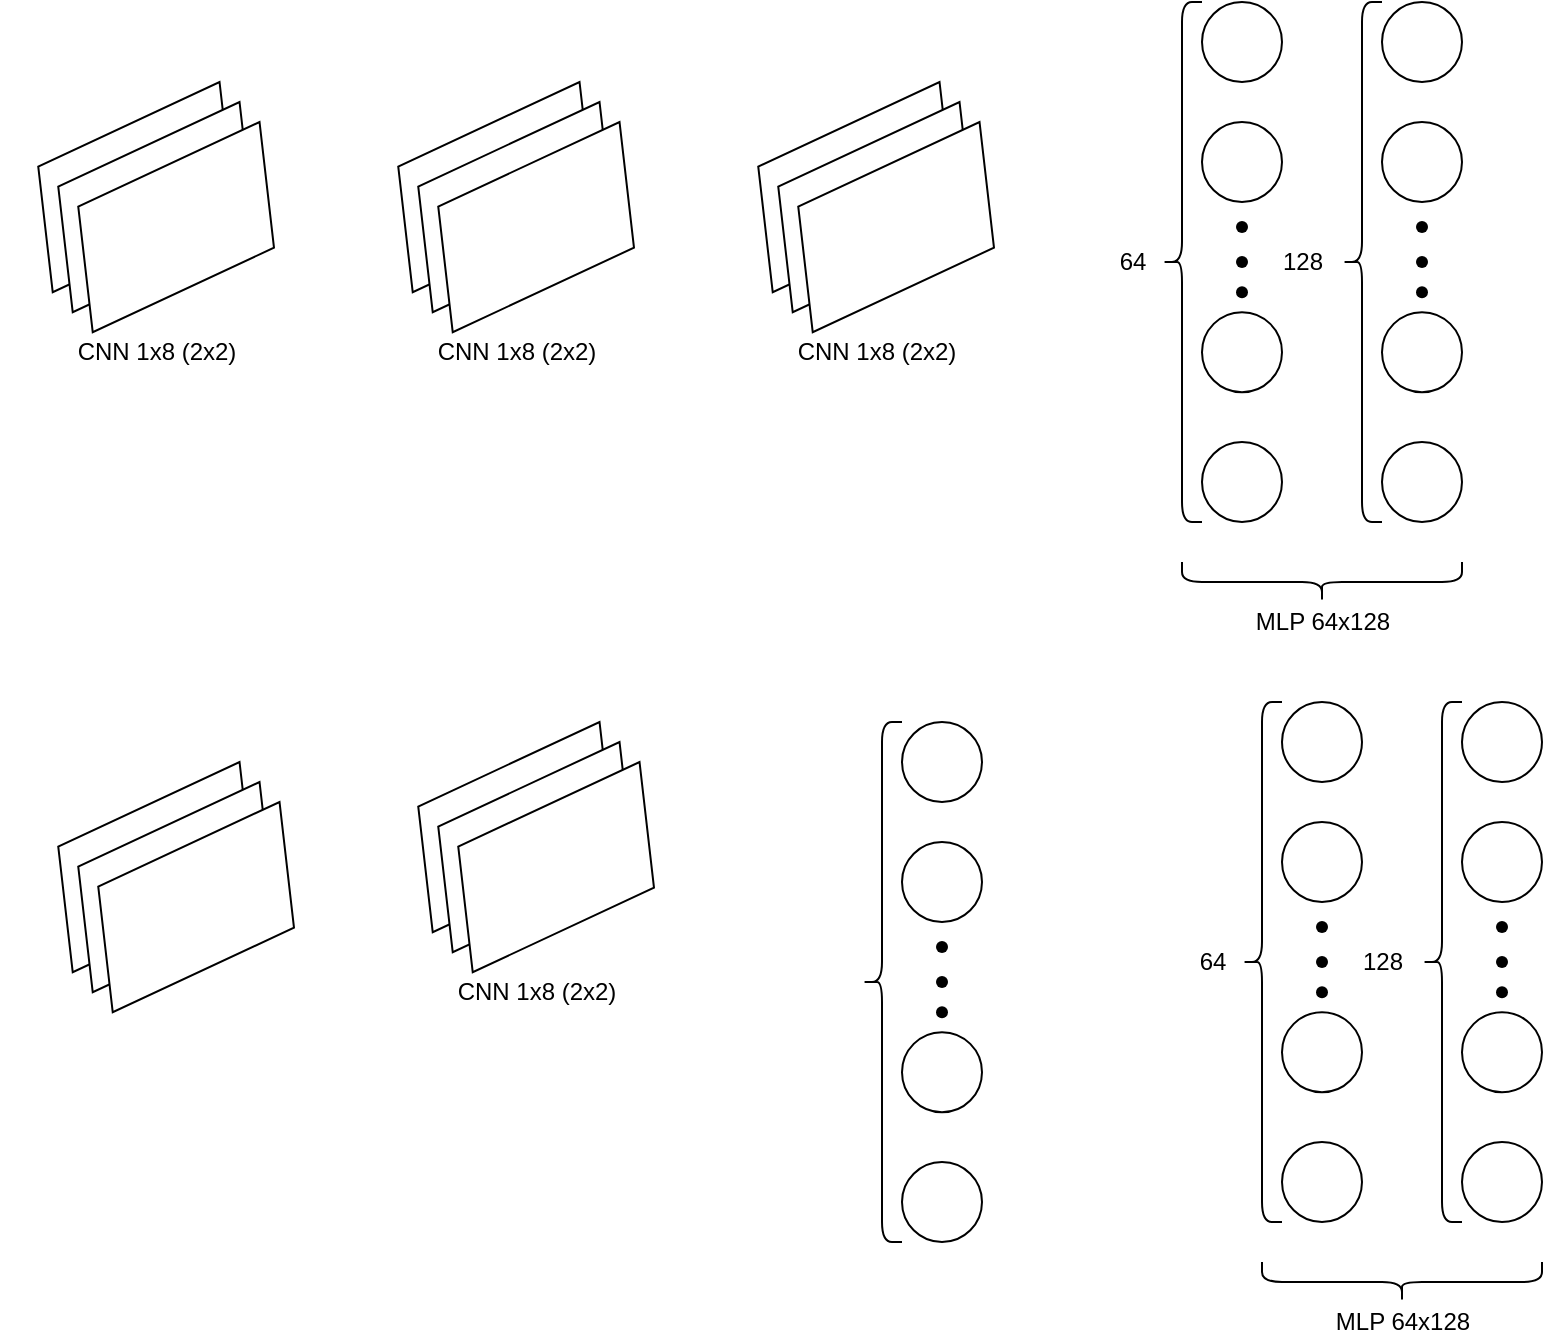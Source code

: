 <mxfile version="21.6.5" type="device">
  <diagram id="406LuOf64R7gfFMVLrTD" name="Страница 1">
    <mxGraphModel dx="1434" dy="820" grid="1" gridSize="10" guides="1" tooltips="1" connect="1" arrows="1" fold="1" page="1" pageScale="1" pageWidth="827" pageHeight="1169" math="0" shadow="0">
      <root>
        <mxCell id="0" />
        <mxCell id="1" parent="0" />
        <mxCell id="ntcRGj3Ns0rJooH1cPdj-4" value="" style="group" parent="1" vertex="1" connectable="0">
          <mxGeometry x="50.003" y="540.004" width="154.114" height="125.093" as="geometry" />
        </mxCell>
        <mxCell id="ntcRGj3Ns0rJooH1cPdj-1" value="" style="shape=parallelogram;perimeter=parallelogramPerimeter;whiteSpace=wrap;html=1;fixedSize=1;rotation=-25;" parent="ntcRGj3Ns0rJooH1cPdj-4" vertex="1">
          <mxGeometry x="7.057" y="22.546" width="120" height="60" as="geometry" />
        </mxCell>
        <mxCell id="ntcRGj3Ns0rJooH1cPdj-2" value="" style="shape=parallelogram;perimeter=parallelogramPerimeter;whiteSpace=wrap;html=1;fixedSize=1;rotation=-25;" parent="ntcRGj3Ns0rJooH1cPdj-4" vertex="1">
          <mxGeometry x="17.057" y="32.546" width="120" height="60" as="geometry" />
        </mxCell>
        <mxCell id="ntcRGj3Ns0rJooH1cPdj-3" value="" style="shape=parallelogram;perimeter=parallelogramPerimeter;whiteSpace=wrap;html=1;fixedSize=1;rotation=-25;" parent="ntcRGj3Ns0rJooH1cPdj-4" vertex="1">
          <mxGeometry x="27.057" y="42.546" width="120" height="60" as="geometry" />
        </mxCell>
        <mxCell id="ntcRGj3Ns0rJooH1cPdj-5" value="" style="group" parent="1" vertex="1" connectable="0">
          <mxGeometry x="40.003" y="200.004" width="154.114" height="125.093" as="geometry" />
        </mxCell>
        <mxCell id="ntcRGj3Ns0rJooH1cPdj-6" value="" style="shape=parallelogram;perimeter=parallelogramPerimeter;whiteSpace=wrap;html=1;fixedSize=1;rotation=-25;" parent="ntcRGj3Ns0rJooH1cPdj-5" vertex="1">
          <mxGeometry x="7.057" y="22.546" width="120" height="60" as="geometry" />
        </mxCell>
        <mxCell id="ntcRGj3Ns0rJooH1cPdj-7" value="" style="shape=parallelogram;perimeter=parallelogramPerimeter;whiteSpace=wrap;html=1;fixedSize=1;rotation=-25;" parent="ntcRGj3Ns0rJooH1cPdj-5" vertex="1">
          <mxGeometry x="17.057" y="32.546" width="120" height="60" as="geometry" />
        </mxCell>
        <mxCell id="ntcRGj3Ns0rJooH1cPdj-8" value="" style="shape=parallelogram;perimeter=parallelogramPerimeter;whiteSpace=wrap;html=1;fixedSize=1;rotation=-25;" parent="ntcRGj3Ns0rJooH1cPdj-5" vertex="1">
          <mxGeometry x="27.057" y="42.546" width="120" height="60" as="geometry" />
        </mxCell>
        <mxCell id="ntcRGj3Ns0rJooH1cPdj-9" value="CNN 1x8 (2x2)" style="text;html=1;align=center;verticalAlign=middle;resizable=0;points=[];autosize=1;strokeColor=none;fillColor=none;" parent="1" vertex="1">
          <mxGeometry x="72.06" y="325.1" width="90" height="20" as="geometry" />
        </mxCell>
        <mxCell id="ntcRGj3Ns0rJooH1cPdj-10" value="" style="group" parent="1" vertex="1" connectable="0">
          <mxGeometry x="230.003" y="520.004" width="154.114" height="125.093" as="geometry" />
        </mxCell>
        <mxCell id="ntcRGj3Ns0rJooH1cPdj-11" value="" style="shape=parallelogram;perimeter=parallelogramPerimeter;whiteSpace=wrap;html=1;fixedSize=1;rotation=-25;" parent="ntcRGj3Ns0rJooH1cPdj-10" vertex="1">
          <mxGeometry x="7.057" y="22.546" width="120" height="60" as="geometry" />
        </mxCell>
        <mxCell id="ntcRGj3Ns0rJooH1cPdj-12" value="" style="shape=parallelogram;perimeter=parallelogramPerimeter;whiteSpace=wrap;html=1;fixedSize=1;rotation=-25;" parent="ntcRGj3Ns0rJooH1cPdj-10" vertex="1">
          <mxGeometry x="17.057" y="32.546" width="120" height="60" as="geometry" />
        </mxCell>
        <mxCell id="ntcRGj3Ns0rJooH1cPdj-13" value="" style="shape=parallelogram;perimeter=parallelogramPerimeter;whiteSpace=wrap;html=1;fixedSize=1;rotation=-25;" parent="ntcRGj3Ns0rJooH1cPdj-10" vertex="1">
          <mxGeometry x="27.057" y="42.546" width="120" height="60" as="geometry" />
        </mxCell>
        <mxCell id="ntcRGj3Ns0rJooH1cPdj-14" value="CNN 1x8 (2x2)" style="text;html=1;align=center;verticalAlign=middle;resizable=0;points=[];autosize=1;strokeColor=none;fillColor=none;" parent="1" vertex="1">
          <mxGeometry x="262.06" y="645.1" width="90" height="20" as="geometry" />
        </mxCell>
        <mxCell id="ntcRGj3Ns0rJooH1cPdj-15" value="" style="group" parent="1" vertex="1" connectable="0">
          <mxGeometry x="220.003" y="200.004" width="154.114" height="125.093" as="geometry" />
        </mxCell>
        <mxCell id="ntcRGj3Ns0rJooH1cPdj-16" value="" style="shape=parallelogram;perimeter=parallelogramPerimeter;whiteSpace=wrap;html=1;fixedSize=1;rotation=-25;" parent="ntcRGj3Ns0rJooH1cPdj-15" vertex="1">
          <mxGeometry x="7.057" y="22.546" width="120" height="60" as="geometry" />
        </mxCell>
        <mxCell id="ntcRGj3Ns0rJooH1cPdj-17" value="" style="shape=parallelogram;perimeter=parallelogramPerimeter;whiteSpace=wrap;html=1;fixedSize=1;rotation=-25;" parent="ntcRGj3Ns0rJooH1cPdj-15" vertex="1">
          <mxGeometry x="17.057" y="32.546" width="120" height="60" as="geometry" />
        </mxCell>
        <mxCell id="ntcRGj3Ns0rJooH1cPdj-18" value="" style="shape=parallelogram;perimeter=parallelogramPerimeter;whiteSpace=wrap;html=1;fixedSize=1;rotation=-25;" parent="ntcRGj3Ns0rJooH1cPdj-15" vertex="1">
          <mxGeometry x="27.057" y="42.546" width="120" height="60" as="geometry" />
        </mxCell>
        <mxCell id="ntcRGj3Ns0rJooH1cPdj-19" value="CNN 1x8 (2x2)" style="text;html=1;align=center;verticalAlign=middle;resizable=0;points=[];autosize=1;strokeColor=none;fillColor=none;" parent="1" vertex="1">
          <mxGeometry x="252.06" y="325.1" width="90" height="20" as="geometry" />
        </mxCell>
        <mxCell id="ntcRGj3Ns0rJooH1cPdj-29" value="" style="group" parent="1" vertex="1" connectable="0">
          <mxGeometry x="400.003" y="200.004" width="154.114" height="125.093" as="geometry" />
        </mxCell>
        <mxCell id="ntcRGj3Ns0rJooH1cPdj-30" value="" style="shape=parallelogram;perimeter=parallelogramPerimeter;whiteSpace=wrap;html=1;fixedSize=1;rotation=-25;" parent="ntcRGj3Ns0rJooH1cPdj-29" vertex="1">
          <mxGeometry x="7.057" y="22.546" width="120" height="60" as="geometry" />
        </mxCell>
        <mxCell id="ntcRGj3Ns0rJooH1cPdj-31" value="" style="shape=parallelogram;perimeter=parallelogramPerimeter;whiteSpace=wrap;html=1;fixedSize=1;rotation=-25;" parent="ntcRGj3Ns0rJooH1cPdj-29" vertex="1">
          <mxGeometry x="17.057" y="32.546" width="120" height="60" as="geometry" />
        </mxCell>
        <mxCell id="ntcRGj3Ns0rJooH1cPdj-32" value="" style="shape=parallelogram;perimeter=parallelogramPerimeter;whiteSpace=wrap;html=1;fixedSize=1;rotation=-25;" parent="ntcRGj3Ns0rJooH1cPdj-29" vertex="1">
          <mxGeometry x="27.057" y="42.546" width="120" height="60" as="geometry" />
        </mxCell>
        <mxCell id="ntcRGj3Ns0rJooH1cPdj-33" value="CNN 1x8 (2x2)" style="text;html=1;align=center;verticalAlign=middle;resizable=0;points=[];autosize=1;strokeColor=none;fillColor=none;" parent="1" vertex="1">
          <mxGeometry x="432.06" y="325.1" width="90" height="20" as="geometry" />
        </mxCell>
        <mxCell id="ntcRGj3Ns0rJooH1cPdj-53" value="" style="group" parent="1" vertex="1" connectable="0">
          <mxGeometry x="470" y="520" width="60" height="260" as="geometry" />
        </mxCell>
        <mxCell id="ntcRGj3Ns0rJooH1cPdj-54" value="" style="ellipse;whiteSpace=wrap;html=1;aspect=fixed;" parent="ntcRGj3Ns0rJooH1cPdj-53" vertex="1">
          <mxGeometry x="20" width="40" height="40" as="geometry" />
        </mxCell>
        <mxCell id="ntcRGj3Ns0rJooH1cPdj-55" value="" style="ellipse;whiteSpace=wrap;html=1;aspect=fixed;" parent="ntcRGj3Ns0rJooH1cPdj-53" vertex="1">
          <mxGeometry x="20" y="60" width="40" height="40" as="geometry" />
        </mxCell>
        <mxCell id="ntcRGj3Ns0rJooH1cPdj-56" value="" style="ellipse;whiteSpace=wrap;html=1;aspect=fixed;" parent="ntcRGj3Ns0rJooH1cPdj-53" vertex="1">
          <mxGeometry x="20" y="155.1" width="40" height="40" as="geometry" />
        </mxCell>
        <mxCell id="ntcRGj3Ns0rJooH1cPdj-57" value="" style="ellipse;whiteSpace=wrap;html=1;aspect=fixed;" parent="ntcRGj3Ns0rJooH1cPdj-53" vertex="1">
          <mxGeometry x="20" y="220" width="40" height="40" as="geometry" />
        </mxCell>
        <mxCell id="ntcRGj3Ns0rJooH1cPdj-58" value="" style="shape=waypoint;sketch=0;fillStyle=solid;size=6;pointerEvents=1;points=[];fillColor=none;resizable=0;rotatable=0;perimeter=centerPerimeter;snapToPoint=1;" parent="ntcRGj3Ns0rJooH1cPdj-53" vertex="1">
          <mxGeometry x="20" y="92.55" width="40" height="40" as="geometry" />
        </mxCell>
        <mxCell id="ntcRGj3Ns0rJooH1cPdj-59" value="" style="shape=waypoint;sketch=0;fillStyle=solid;size=6;pointerEvents=1;points=[];fillColor=none;resizable=0;rotatable=0;perimeter=centerPerimeter;snapToPoint=1;" parent="ntcRGj3Ns0rJooH1cPdj-53" vertex="1">
          <mxGeometry x="20" y="110" width="40" height="40" as="geometry" />
        </mxCell>
        <mxCell id="ntcRGj3Ns0rJooH1cPdj-60" value="" style="shape=waypoint;sketch=0;fillStyle=solid;size=6;pointerEvents=1;points=[];fillColor=none;resizable=0;rotatable=0;perimeter=centerPerimeter;snapToPoint=1;" parent="ntcRGj3Ns0rJooH1cPdj-53" vertex="1">
          <mxGeometry x="20" y="125.1" width="40" height="40" as="geometry" />
        </mxCell>
        <mxCell id="ntcRGj3Ns0rJooH1cPdj-61" value="" style="shape=curlyBracket;whiteSpace=wrap;html=1;rounded=1;" parent="ntcRGj3Ns0rJooH1cPdj-53" vertex="1">
          <mxGeometry width="20" height="260" as="geometry" />
        </mxCell>
        <mxCell id="ntcRGj3Ns0rJooH1cPdj-76" value="" style="group" parent="1" vertex="1" connectable="0">
          <mxGeometry x="630" y="510" width="180" height="320" as="geometry" />
        </mxCell>
        <mxCell id="ntcRGj3Ns0rJooH1cPdj-52" value="" style="group" parent="ntcRGj3Ns0rJooH1cPdj-76" vertex="1" connectable="0">
          <mxGeometry x="30" width="60" height="260" as="geometry" />
        </mxCell>
        <mxCell id="ntcRGj3Ns0rJooH1cPdj-34" value="" style="ellipse;whiteSpace=wrap;html=1;aspect=fixed;" parent="ntcRGj3Ns0rJooH1cPdj-52" vertex="1">
          <mxGeometry x="20" width="40" height="40" as="geometry" />
        </mxCell>
        <mxCell id="ntcRGj3Ns0rJooH1cPdj-35" value="" style="ellipse;whiteSpace=wrap;html=1;aspect=fixed;" parent="ntcRGj3Ns0rJooH1cPdj-52" vertex="1">
          <mxGeometry x="20" y="60" width="40" height="40" as="geometry" />
        </mxCell>
        <mxCell id="ntcRGj3Ns0rJooH1cPdj-37" value="" style="ellipse;whiteSpace=wrap;html=1;aspect=fixed;" parent="ntcRGj3Ns0rJooH1cPdj-52" vertex="1">
          <mxGeometry x="20" y="155.1" width="40" height="40" as="geometry" />
        </mxCell>
        <mxCell id="ntcRGj3Ns0rJooH1cPdj-38" value="" style="ellipse;whiteSpace=wrap;html=1;aspect=fixed;" parent="ntcRGj3Ns0rJooH1cPdj-52" vertex="1">
          <mxGeometry x="20" y="220" width="40" height="40" as="geometry" />
        </mxCell>
        <mxCell id="ntcRGj3Ns0rJooH1cPdj-39" value="" style="shape=waypoint;sketch=0;fillStyle=solid;size=6;pointerEvents=1;points=[];fillColor=none;resizable=0;rotatable=0;perimeter=centerPerimeter;snapToPoint=1;" parent="ntcRGj3Ns0rJooH1cPdj-52" vertex="1">
          <mxGeometry x="20" y="92.55" width="40" height="40" as="geometry" />
        </mxCell>
        <mxCell id="ntcRGj3Ns0rJooH1cPdj-40" value="" style="shape=waypoint;sketch=0;fillStyle=solid;size=6;pointerEvents=1;points=[];fillColor=none;resizable=0;rotatable=0;perimeter=centerPerimeter;snapToPoint=1;" parent="ntcRGj3Ns0rJooH1cPdj-52" vertex="1">
          <mxGeometry x="20" y="110" width="40" height="40" as="geometry" />
        </mxCell>
        <mxCell id="ntcRGj3Ns0rJooH1cPdj-41" value="" style="shape=waypoint;sketch=0;fillStyle=solid;size=6;pointerEvents=1;points=[];fillColor=none;resizable=0;rotatable=0;perimeter=centerPerimeter;snapToPoint=1;" parent="ntcRGj3Ns0rJooH1cPdj-52" vertex="1">
          <mxGeometry x="20" y="125.1" width="40" height="40" as="geometry" />
        </mxCell>
        <mxCell id="ntcRGj3Ns0rJooH1cPdj-43" value="" style="shape=curlyBracket;whiteSpace=wrap;html=1;rounded=1;" parent="ntcRGj3Ns0rJooH1cPdj-52" vertex="1">
          <mxGeometry width="20" height="260" as="geometry" />
        </mxCell>
        <mxCell id="ntcRGj3Ns0rJooH1cPdj-62" value="" style="group" parent="ntcRGj3Ns0rJooH1cPdj-76" vertex="1" connectable="0">
          <mxGeometry x="120" width="60" height="260" as="geometry" />
        </mxCell>
        <mxCell id="ntcRGj3Ns0rJooH1cPdj-63" value="" style="ellipse;whiteSpace=wrap;html=1;aspect=fixed;" parent="ntcRGj3Ns0rJooH1cPdj-62" vertex="1">
          <mxGeometry x="20" width="40" height="40" as="geometry" />
        </mxCell>
        <mxCell id="ntcRGj3Ns0rJooH1cPdj-64" value="" style="ellipse;whiteSpace=wrap;html=1;aspect=fixed;" parent="ntcRGj3Ns0rJooH1cPdj-62" vertex="1">
          <mxGeometry x="20" y="60" width="40" height="40" as="geometry" />
        </mxCell>
        <mxCell id="ntcRGj3Ns0rJooH1cPdj-65" value="" style="ellipse;whiteSpace=wrap;html=1;aspect=fixed;" parent="ntcRGj3Ns0rJooH1cPdj-62" vertex="1">
          <mxGeometry x="20" y="155.1" width="40" height="40" as="geometry" />
        </mxCell>
        <mxCell id="ntcRGj3Ns0rJooH1cPdj-66" value="" style="ellipse;whiteSpace=wrap;html=1;aspect=fixed;" parent="ntcRGj3Ns0rJooH1cPdj-62" vertex="1">
          <mxGeometry x="20" y="220" width="40" height="40" as="geometry" />
        </mxCell>
        <mxCell id="ntcRGj3Ns0rJooH1cPdj-67" value="" style="shape=waypoint;sketch=0;fillStyle=solid;size=6;pointerEvents=1;points=[];fillColor=none;resizable=0;rotatable=0;perimeter=centerPerimeter;snapToPoint=1;" parent="ntcRGj3Ns0rJooH1cPdj-62" vertex="1">
          <mxGeometry x="20" y="92.55" width="40" height="40" as="geometry" />
        </mxCell>
        <mxCell id="ntcRGj3Ns0rJooH1cPdj-68" value="" style="shape=waypoint;sketch=0;fillStyle=solid;size=6;pointerEvents=1;points=[];fillColor=none;resizable=0;rotatable=0;perimeter=centerPerimeter;snapToPoint=1;" parent="ntcRGj3Ns0rJooH1cPdj-62" vertex="1">
          <mxGeometry x="20" y="110" width="40" height="40" as="geometry" />
        </mxCell>
        <mxCell id="ntcRGj3Ns0rJooH1cPdj-69" value="" style="shape=waypoint;sketch=0;fillStyle=solid;size=6;pointerEvents=1;points=[];fillColor=none;resizable=0;rotatable=0;perimeter=centerPerimeter;snapToPoint=1;" parent="ntcRGj3Ns0rJooH1cPdj-62" vertex="1">
          <mxGeometry x="20" y="125.1" width="40" height="40" as="geometry" />
        </mxCell>
        <mxCell id="ntcRGj3Ns0rJooH1cPdj-70" value="" style="shape=curlyBracket;whiteSpace=wrap;html=1;rounded=1;" parent="ntcRGj3Ns0rJooH1cPdj-62" vertex="1">
          <mxGeometry width="20" height="260" as="geometry" />
        </mxCell>
        <mxCell id="ntcRGj3Ns0rJooH1cPdj-71" value="64" style="text;html=1;align=center;verticalAlign=middle;resizable=0;points=[];autosize=1;strokeColor=none;fillColor=none;" parent="ntcRGj3Ns0rJooH1cPdj-76" vertex="1">
          <mxGeometry y="120" width="30" height="20" as="geometry" />
        </mxCell>
        <mxCell id="ntcRGj3Ns0rJooH1cPdj-72" value="128" style="text;html=1;align=center;verticalAlign=middle;resizable=0;points=[];autosize=1;strokeColor=none;fillColor=none;" parent="ntcRGj3Ns0rJooH1cPdj-76" vertex="1">
          <mxGeometry x="80" y="120" width="40" height="20" as="geometry" />
        </mxCell>
        <mxCell id="ntcRGj3Ns0rJooH1cPdj-73" value="" style="shape=curlyBracket;whiteSpace=wrap;html=1;rounded=1;direction=north;" parent="ntcRGj3Ns0rJooH1cPdj-76" vertex="1">
          <mxGeometry x="40" y="280" width="140" height="20" as="geometry" />
        </mxCell>
        <mxCell id="ntcRGj3Ns0rJooH1cPdj-74" value="MLP 64x128" style="text;html=1;align=center;verticalAlign=middle;resizable=0;points=[];autosize=1;strokeColor=none;fillColor=none;" parent="ntcRGj3Ns0rJooH1cPdj-76" vertex="1">
          <mxGeometry x="70" y="300" width="80" height="20" as="geometry" />
        </mxCell>
        <mxCell id="ntcRGj3Ns0rJooH1cPdj-77" value="" style="group" parent="1" vertex="1" connectable="0">
          <mxGeometry x="590" y="160" width="180" height="320" as="geometry" />
        </mxCell>
        <mxCell id="ntcRGj3Ns0rJooH1cPdj-78" value="" style="group" parent="ntcRGj3Ns0rJooH1cPdj-77" vertex="1" connectable="0">
          <mxGeometry x="30" width="60" height="260" as="geometry" />
        </mxCell>
        <mxCell id="ntcRGj3Ns0rJooH1cPdj-79" value="" style="ellipse;whiteSpace=wrap;html=1;aspect=fixed;" parent="ntcRGj3Ns0rJooH1cPdj-78" vertex="1">
          <mxGeometry x="20" width="40" height="40" as="geometry" />
        </mxCell>
        <mxCell id="ntcRGj3Ns0rJooH1cPdj-80" value="" style="ellipse;whiteSpace=wrap;html=1;aspect=fixed;" parent="ntcRGj3Ns0rJooH1cPdj-78" vertex="1">
          <mxGeometry x="20" y="60" width="40" height="40" as="geometry" />
        </mxCell>
        <mxCell id="ntcRGj3Ns0rJooH1cPdj-81" value="" style="ellipse;whiteSpace=wrap;html=1;aspect=fixed;" parent="ntcRGj3Ns0rJooH1cPdj-78" vertex="1">
          <mxGeometry x="20" y="155.1" width="40" height="40" as="geometry" />
        </mxCell>
        <mxCell id="ntcRGj3Ns0rJooH1cPdj-82" value="" style="ellipse;whiteSpace=wrap;html=1;aspect=fixed;" parent="ntcRGj3Ns0rJooH1cPdj-78" vertex="1">
          <mxGeometry x="20" y="220" width="40" height="40" as="geometry" />
        </mxCell>
        <mxCell id="ntcRGj3Ns0rJooH1cPdj-83" value="" style="shape=waypoint;sketch=0;fillStyle=solid;size=6;pointerEvents=1;points=[];fillColor=none;resizable=0;rotatable=0;perimeter=centerPerimeter;snapToPoint=1;" parent="ntcRGj3Ns0rJooH1cPdj-78" vertex="1">
          <mxGeometry x="20" y="92.55" width="40" height="40" as="geometry" />
        </mxCell>
        <mxCell id="ntcRGj3Ns0rJooH1cPdj-84" value="" style="shape=waypoint;sketch=0;fillStyle=solid;size=6;pointerEvents=1;points=[];fillColor=none;resizable=0;rotatable=0;perimeter=centerPerimeter;snapToPoint=1;" parent="ntcRGj3Ns0rJooH1cPdj-78" vertex="1">
          <mxGeometry x="20" y="110" width="40" height="40" as="geometry" />
        </mxCell>
        <mxCell id="ntcRGj3Ns0rJooH1cPdj-85" value="" style="shape=waypoint;sketch=0;fillStyle=solid;size=6;pointerEvents=1;points=[];fillColor=none;resizable=0;rotatable=0;perimeter=centerPerimeter;snapToPoint=1;" parent="ntcRGj3Ns0rJooH1cPdj-78" vertex="1">
          <mxGeometry x="20" y="125.1" width="40" height="40" as="geometry" />
        </mxCell>
        <mxCell id="ntcRGj3Ns0rJooH1cPdj-86" value="" style="shape=curlyBracket;whiteSpace=wrap;html=1;rounded=1;" parent="ntcRGj3Ns0rJooH1cPdj-78" vertex="1">
          <mxGeometry width="20" height="260" as="geometry" />
        </mxCell>
        <mxCell id="ntcRGj3Ns0rJooH1cPdj-87" value="" style="group" parent="ntcRGj3Ns0rJooH1cPdj-77" vertex="1" connectable="0">
          <mxGeometry x="120" width="60" height="260" as="geometry" />
        </mxCell>
        <mxCell id="ntcRGj3Ns0rJooH1cPdj-88" value="" style="ellipse;whiteSpace=wrap;html=1;aspect=fixed;" parent="ntcRGj3Ns0rJooH1cPdj-87" vertex="1">
          <mxGeometry x="20" width="40" height="40" as="geometry" />
        </mxCell>
        <mxCell id="ntcRGj3Ns0rJooH1cPdj-89" value="" style="ellipse;whiteSpace=wrap;html=1;aspect=fixed;" parent="ntcRGj3Ns0rJooH1cPdj-87" vertex="1">
          <mxGeometry x="20" y="60" width="40" height="40" as="geometry" />
        </mxCell>
        <mxCell id="ntcRGj3Ns0rJooH1cPdj-90" value="" style="ellipse;whiteSpace=wrap;html=1;aspect=fixed;" parent="ntcRGj3Ns0rJooH1cPdj-87" vertex="1">
          <mxGeometry x="20" y="155.1" width="40" height="40" as="geometry" />
        </mxCell>
        <mxCell id="ntcRGj3Ns0rJooH1cPdj-91" value="" style="ellipse;whiteSpace=wrap;html=1;aspect=fixed;" parent="ntcRGj3Ns0rJooH1cPdj-87" vertex="1">
          <mxGeometry x="20" y="220" width="40" height="40" as="geometry" />
        </mxCell>
        <mxCell id="ntcRGj3Ns0rJooH1cPdj-92" value="" style="shape=waypoint;sketch=0;fillStyle=solid;size=6;pointerEvents=1;points=[];fillColor=none;resizable=0;rotatable=0;perimeter=centerPerimeter;snapToPoint=1;" parent="ntcRGj3Ns0rJooH1cPdj-87" vertex="1">
          <mxGeometry x="20" y="92.55" width="40" height="40" as="geometry" />
        </mxCell>
        <mxCell id="ntcRGj3Ns0rJooH1cPdj-93" value="" style="shape=waypoint;sketch=0;fillStyle=solid;size=6;pointerEvents=1;points=[];fillColor=none;resizable=0;rotatable=0;perimeter=centerPerimeter;snapToPoint=1;" parent="ntcRGj3Ns0rJooH1cPdj-87" vertex="1">
          <mxGeometry x="20" y="110" width="40" height="40" as="geometry" />
        </mxCell>
        <mxCell id="ntcRGj3Ns0rJooH1cPdj-94" value="" style="shape=waypoint;sketch=0;fillStyle=solid;size=6;pointerEvents=1;points=[];fillColor=none;resizable=0;rotatable=0;perimeter=centerPerimeter;snapToPoint=1;" parent="ntcRGj3Ns0rJooH1cPdj-87" vertex="1">
          <mxGeometry x="20" y="125.1" width="40" height="40" as="geometry" />
        </mxCell>
        <mxCell id="ntcRGj3Ns0rJooH1cPdj-95" value="" style="shape=curlyBracket;whiteSpace=wrap;html=1;rounded=1;" parent="ntcRGj3Ns0rJooH1cPdj-87" vertex="1">
          <mxGeometry width="20" height="260" as="geometry" />
        </mxCell>
        <mxCell id="ntcRGj3Ns0rJooH1cPdj-96" value="64" style="text;html=1;align=center;verticalAlign=middle;resizable=0;points=[];autosize=1;strokeColor=none;fillColor=none;" parent="ntcRGj3Ns0rJooH1cPdj-77" vertex="1">
          <mxGeometry y="120" width="30" height="20" as="geometry" />
        </mxCell>
        <mxCell id="ntcRGj3Ns0rJooH1cPdj-97" value="128" style="text;html=1;align=center;verticalAlign=middle;resizable=0;points=[];autosize=1;strokeColor=none;fillColor=none;" parent="ntcRGj3Ns0rJooH1cPdj-77" vertex="1">
          <mxGeometry x="80" y="120" width="40" height="20" as="geometry" />
        </mxCell>
        <mxCell id="ntcRGj3Ns0rJooH1cPdj-98" value="" style="shape=curlyBracket;whiteSpace=wrap;html=1;rounded=1;direction=north;" parent="ntcRGj3Ns0rJooH1cPdj-77" vertex="1">
          <mxGeometry x="40" y="280" width="140" height="20" as="geometry" />
        </mxCell>
        <mxCell id="ntcRGj3Ns0rJooH1cPdj-99" value="MLP 64x128" style="text;html=1;align=center;verticalAlign=middle;resizable=0;points=[];autosize=1;strokeColor=none;fillColor=none;" parent="ntcRGj3Ns0rJooH1cPdj-77" vertex="1">
          <mxGeometry x="70" y="300" width="80" height="20" as="geometry" />
        </mxCell>
      </root>
    </mxGraphModel>
  </diagram>
</mxfile>
